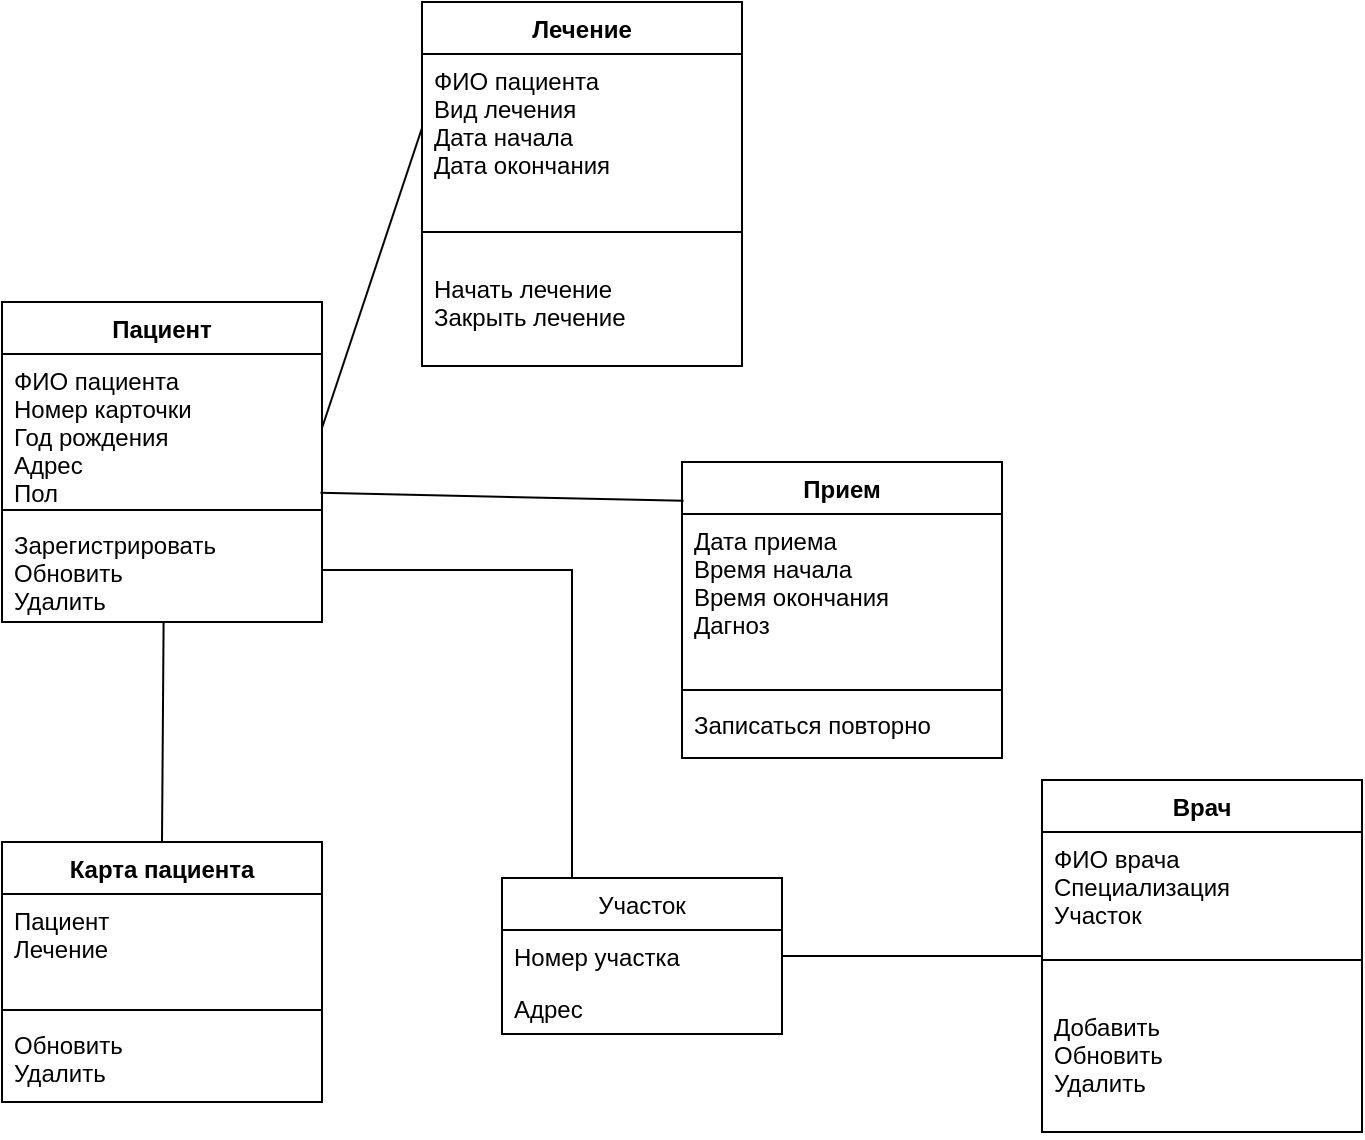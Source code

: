 <mxfile version="13.7.9" type="github"><diagram id="OhtHKVrL0nnKopMcmY72" name="Page-1"><mxGraphModel dx="1221" dy="682" grid="1" gridSize="10" guides="1" tooltips="1" connect="1" arrows="1" fold="1" page="1" pageScale="1" pageWidth="827" pageHeight="1169" math="0" shadow="0"><root><mxCell id="0"/><mxCell id="1" parent="0"/><mxCell id="2mTgwutv4SFY01zLwJAk-33" value="" style="endArrow=none;endFill=0;endSize=12;html=1;exitX=1;exitY=0.5;exitDx=0;exitDy=0;entryX=0;entryY=0.5;entryDx=0;entryDy=0;startArrow=none;startFill=0;sketch=0;" edge="1" parent="1" source="2mTgwutv4SFY01zLwJAk-8" target="2mTgwutv4SFY01zLwJAk-22"><mxGeometry width="160" relative="1" as="geometry"><mxPoint x="330" y="200" as="sourcePoint"/><mxPoint x="490" y="200" as="targetPoint"/></mxGeometry></mxCell><mxCell id="2mTgwutv4SFY01zLwJAk-39" value="" style="endArrow=none;endFill=0;endSize=12;html=1;exitX=0.5;exitY=0;exitDx=0;exitDy=0;entryX=0.505;entryY=1.004;entryDx=0;entryDy=0;entryPerimeter=0;" edge="1" parent="1" source="2mTgwutv4SFY01zLwJAk-34" target="2mTgwutv4SFY01zLwJAk-10"><mxGeometry width="160" relative="1" as="geometry"><mxPoint x="330" y="200" as="sourcePoint"/><mxPoint x="490" y="200" as="targetPoint"/></mxGeometry></mxCell><mxCell id="2mTgwutv4SFY01zLwJAk-50" value="" style="endArrow=none;endFill=0;endSize=12;html=1;entryX=0;entryY=0.5;entryDx=0;entryDy=0;exitX=1;exitY=0.5;exitDx=0;exitDy=0;" edge="1" parent="1" source="2mTgwutv4SFY01zLwJAk-18" target="2mTgwutv4SFY01zLwJAk-44"><mxGeometry width="160" relative="1" as="geometry"><mxPoint x="330" y="400" as="sourcePoint"/><mxPoint x="490" y="400" as="targetPoint"/></mxGeometry></mxCell><mxCell id="2mTgwutv4SFY01zLwJAk-34" value="Карта пациента" style="swimlane;fontStyle=1;align=center;verticalAlign=top;childLayout=stackLayout;horizontal=1;startSize=26;horizontalStack=0;resizeParent=1;resizeParentMax=0;resizeLast=0;collapsible=1;marginBottom=0;" vertex="1" parent="1"><mxGeometry x="30" y="440" width="160" height="130" as="geometry"/></mxCell><mxCell id="2mTgwutv4SFY01zLwJAk-35" value="Пациент&#10;Лечение" style="text;strokeColor=none;fillColor=none;align=left;verticalAlign=top;spacingLeft=4;spacingRight=4;overflow=hidden;rotatable=0;points=[[0,0.5],[1,0.5]];portConstraint=eastwest;" vertex="1" parent="2mTgwutv4SFY01zLwJAk-34"><mxGeometry y="26" width="160" height="54" as="geometry"/></mxCell><mxCell id="2mTgwutv4SFY01zLwJAk-36" value="" style="line;strokeWidth=1;fillColor=none;align=left;verticalAlign=middle;spacingTop=-1;spacingLeft=3;spacingRight=3;rotatable=0;labelPosition=right;points=[];portConstraint=eastwest;" vertex="1" parent="2mTgwutv4SFY01zLwJAk-34"><mxGeometry y="80" width="160" height="8" as="geometry"/></mxCell><mxCell id="2mTgwutv4SFY01zLwJAk-37" value="Обновить&#10;Удалить" style="text;strokeColor=none;fillColor=none;align=left;verticalAlign=top;spacingLeft=4;spacingRight=4;overflow=hidden;rotatable=0;points=[[0,0.5],[1,0.5]];portConstraint=eastwest;" vertex="1" parent="2mTgwutv4SFY01zLwJAk-34"><mxGeometry y="88" width="160" height="42" as="geometry"/></mxCell><mxCell id="2mTgwutv4SFY01zLwJAk-7" value="Пациент" style="swimlane;fontStyle=1;align=center;verticalAlign=top;childLayout=stackLayout;horizontal=1;startSize=26;horizontalStack=0;resizeParent=1;resizeParentMax=0;resizeLast=0;collapsible=1;marginBottom=0;" vertex="1" parent="1"><mxGeometry x="30" y="170" width="160" height="160" as="geometry"/></mxCell><mxCell id="2mTgwutv4SFY01zLwJAk-8" value="ФИО пациента&#10;Номер карточки&#10;Год рождения&#10;Адрес&#10;Пол&#10;" style="text;strokeColor=none;fillColor=none;align=left;verticalAlign=top;spacingLeft=4;spacingRight=4;overflow=hidden;rotatable=0;points=[[0,0.5],[1,0.5]];portConstraint=eastwest;" vertex="1" parent="2mTgwutv4SFY01zLwJAk-7"><mxGeometry y="26" width="160" height="74" as="geometry"/></mxCell><mxCell id="2mTgwutv4SFY01zLwJAk-9" value="" style="line;strokeWidth=1;fillColor=none;align=left;verticalAlign=middle;spacingTop=-1;spacingLeft=3;spacingRight=3;rotatable=0;labelPosition=right;points=[];portConstraint=eastwest;" vertex="1" parent="2mTgwutv4SFY01zLwJAk-7"><mxGeometry y="100" width="160" height="8" as="geometry"/></mxCell><mxCell id="2mTgwutv4SFY01zLwJAk-10" value="Зарегистрировать&#10;Обновить &#10;Удалить" style="text;strokeColor=none;fillColor=none;align=left;verticalAlign=top;spacingLeft=4;spacingRight=4;overflow=hidden;rotatable=0;points=[[0,0.5],[1,0.5]];portConstraint=eastwest;" vertex="1" parent="2mTgwutv4SFY01zLwJAk-7"><mxGeometry y="108" width="160" height="52" as="geometry"/></mxCell><mxCell id="2mTgwutv4SFY01zLwJAk-21" value="Лечение" style="swimlane;fontStyle=1;align=center;verticalAlign=top;childLayout=stackLayout;horizontal=1;startSize=26;horizontalStack=0;resizeParent=1;resizeParentMax=0;resizeLast=0;collapsible=1;marginBottom=0;" vertex="1" parent="1"><mxGeometry x="240" y="20" width="160" height="182" as="geometry"/></mxCell><mxCell id="2mTgwutv4SFY01zLwJAk-22" value="ФИО пациента&#10;Вид лечения&#10;Дата начала&#10;Дата окончания" style="text;strokeColor=none;fillColor=none;align=left;verticalAlign=top;spacingLeft=4;spacingRight=4;overflow=hidden;rotatable=0;points=[[0,0.5],[1,0.5]];portConstraint=eastwest;" vertex="1" parent="2mTgwutv4SFY01zLwJAk-21"><mxGeometry y="26" width="160" height="74" as="geometry"/></mxCell><mxCell id="2mTgwutv4SFY01zLwJAk-23" value="" style="line;strokeWidth=1;fillColor=none;align=left;verticalAlign=middle;spacingTop=-1;spacingLeft=3;spacingRight=3;rotatable=0;labelPosition=right;points=[];portConstraint=eastwest;" vertex="1" parent="2mTgwutv4SFY01zLwJAk-21"><mxGeometry y="100" width="160" height="30" as="geometry"/></mxCell><mxCell id="2mTgwutv4SFY01zLwJAk-24" value="Начать лечение&#10;Закрыть лечение" style="text;strokeColor=none;fillColor=none;align=left;verticalAlign=top;spacingLeft=4;spacingRight=4;overflow=hidden;rotatable=0;points=[[0,0.5],[1,0.5]];portConstraint=eastwest;" vertex="1" parent="2mTgwutv4SFY01zLwJAk-21"><mxGeometry y="130" width="160" height="52" as="geometry"/></mxCell><mxCell id="2mTgwutv4SFY01zLwJAk-44" value="Врач" style="swimlane;fontStyle=1;align=center;verticalAlign=top;childLayout=stackLayout;horizontal=1;startSize=26;horizontalStack=0;resizeParent=1;resizeParentMax=0;resizeLast=0;collapsible=1;marginBottom=0;" vertex="1" parent="1"><mxGeometry x="550" y="409" width="160" height="176" as="geometry"/></mxCell><mxCell id="2mTgwutv4SFY01zLwJAk-45" value="ФИО врача&#10;Специализация&#10;Участок" style="text;strokeColor=none;fillColor=none;align=left;verticalAlign=top;spacingLeft=4;spacingRight=4;overflow=hidden;rotatable=0;points=[[0,0.5],[1,0.5]];portConstraint=eastwest;" vertex="1" parent="2mTgwutv4SFY01zLwJAk-44"><mxGeometry y="26" width="160" height="44" as="geometry"/></mxCell><mxCell id="2mTgwutv4SFY01zLwJAk-46" value="" style="line;strokeWidth=1;fillColor=none;align=left;verticalAlign=middle;spacingTop=-1;spacingLeft=3;spacingRight=3;rotatable=0;labelPosition=right;points=[];portConstraint=eastwest;" vertex="1" parent="2mTgwutv4SFY01zLwJAk-44"><mxGeometry y="70" width="160" height="40" as="geometry"/></mxCell><mxCell id="2mTgwutv4SFY01zLwJAk-47" value="Добавить&#10;Обновить&#10;Удалить" style="text;strokeColor=none;fillColor=none;align=left;verticalAlign=top;spacingLeft=4;spacingRight=4;overflow=hidden;rotatable=0;points=[[0,0.5],[1,0.5]];portConstraint=eastwest;" vertex="1" parent="2mTgwutv4SFY01zLwJAk-44"><mxGeometry y="110" width="160" height="66" as="geometry"/></mxCell><mxCell id="2mTgwutv4SFY01zLwJAk-51" style="edgeStyle=orthogonalEdgeStyle;rounded=0;sketch=0;orthogonalLoop=1;jettySize=auto;html=1;exitX=0.25;exitY=0;exitDx=0;exitDy=0;entryX=1;entryY=0.5;entryDx=0;entryDy=0;startArrow=none;startFill=0;endArrow=none;endFill=0;" edge="1" parent="1" source="2mTgwutv4SFY01zLwJAk-17" target="2mTgwutv4SFY01zLwJAk-10"><mxGeometry relative="1" as="geometry"/></mxCell><mxCell id="2mTgwutv4SFY01zLwJAk-17" value="Участок" style="swimlane;fontStyle=0;childLayout=stackLayout;horizontal=1;startSize=26;fillColor=none;horizontalStack=0;resizeParent=1;resizeParentMax=0;resizeLast=0;collapsible=1;marginBottom=0;" vertex="1" parent="1"><mxGeometry x="280" y="458" width="140" height="78" as="geometry"/></mxCell><mxCell id="2mTgwutv4SFY01zLwJAk-18" value="Номер участка" style="text;strokeColor=none;fillColor=none;align=left;verticalAlign=top;spacingLeft=4;spacingRight=4;overflow=hidden;rotatable=0;points=[[0,0.5],[1,0.5]];portConstraint=eastwest;" vertex="1" parent="2mTgwutv4SFY01zLwJAk-17"><mxGeometry y="26" width="140" height="26" as="geometry"/></mxCell><mxCell id="2mTgwutv4SFY01zLwJAk-19" value="Адрес" style="text;strokeColor=none;fillColor=none;align=left;verticalAlign=top;spacingLeft=4;spacingRight=4;overflow=hidden;rotatable=0;points=[[0,0.5],[1,0.5]];portConstraint=eastwest;" vertex="1" parent="2mTgwutv4SFY01zLwJAk-17"><mxGeometry y="52" width="140" height="26" as="geometry"/></mxCell><mxCell id="2mTgwutv4SFY01zLwJAk-61" value="Прием" style="swimlane;fontStyle=1;align=center;verticalAlign=top;childLayout=stackLayout;horizontal=1;startSize=26;horizontalStack=0;resizeParent=1;resizeParentMax=0;resizeLast=0;collapsible=1;marginBottom=0;" vertex="1" parent="1"><mxGeometry x="370" y="250" width="160" height="148" as="geometry"/></mxCell><mxCell id="2mTgwutv4SFY01zLwJAk-62" value="Дата приема&#10;Время начала&#10;Время окончания&#10;Дагноз&#10;" style="text;strokeColor=none;fillColor=none;align=left;verticalAlign=top;spacingLeft=4;spacingRight=4;overflow=hidden;rotatable=0;points=[[0,0.5],[1,0.5]];portConstraint=eastwest;" vertex="1" parent="2mTgwutv4SFY01zLwJAk-61"><mxGeometry y="26" width="160" height="84" as="geometry"/></mxCell><mxCell id="2mTgwutv4SFY01zLwJAk-63" value="" style="line;strokeWidth=1;fillColor=none;align=left;verticalAlign=middle;spacingTop=-1;spacingLeft=3;spacingRight=3;rotatable=0;labelPosition=right;points=[];portConstraint=eastwest;" vertex="1" parent="2mTgwutv4SFY01zLwJAk-61"><mxGeometry y="110" width="160" height="8" as="geometry"/></mxCell><mxCell id="2mTgwutv4SFY01zLwJAk-64" value="Записаться повторно" style="text;strokeColor=none;fillColor=none;align=left;verticalAlign=top;spacingLeft=4;spacingRight=4;overflow=hidden;rotatable=0;points=[[0,0.5],[1,0.5]];portConstraint=eastwest;" vertex="1" parent="2mTgwutv4SFY01zLwJAk-61"><mxGeometry y="118" width="160" height="30" as="geometry"/></mxCell><mxCell id="2mTgwutv4SFY01zLwJAk-66" value="" style="endArrow=none;endFill=0;endSize=12;html=1;exitX=0.995;exitY=0.938;exitDx=0;exitDy=0;exitPerimeter=0;entryX=0.005;entryY=0.131;entryDx=0;entryDy=0;entryPerimeter=0;" edge="1" parent="1" source="2mTgwutv4SFY01zLwJAk-8" target="2mTgwutv4SFY01zLwJAk-61"><mxGeometry width="160" relative="1" as="geometry"><mxPoint x="330" y="400" as="sourcePoint"/><mxPoint x="490" y="400" as="targetPoint"/></mxGeometry></mxCell></root></mxGraphModel></diagram></mxfile>